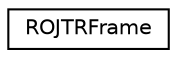 digraph "Graphical Class Hierarchy"
{
  edge [fontname="Helvetica",fontsize="10",labelfontname="Helvetica",labelfontsize="10"];
  node [fontname="Helvetica",fontsize="10",shape=record];
  rankdir="LR";
  Node0 [label="ROJTRFrame",height=0.2,width=0.4,color="black", fillcolor="white", style="filled",URL="$d0/d04/class_r_o_j_t_r_frame.html",tooltip="Sets and checks options for jtr-routing. "];
}
